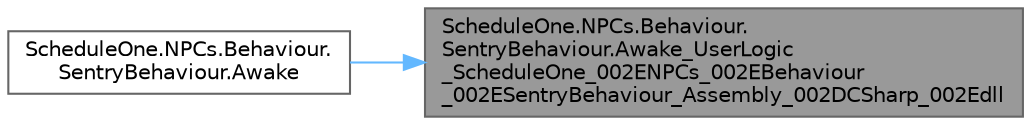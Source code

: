 digraph "ScheduleOne.NPCs.Behaviour.SentryBehaviour.Awake_UserLogic_ScheduleOne_002ENPCs_002EBehaviour_002ESentryBehaviour_Assembly_002DCSharp_002Edll"
{
 // LATEX_PDF_SIZE
  bgcolor="transparent";
  edge [fontname=Helvetica,fontsize=10,labelfontname=Helvetica,labelfontsize=10];
  node [fontname=Helvetica,fontsize=10,shape=box,height=0.2,width=0.4];
  rankdir="RL";
  Node1 [id="Node000001",label="ScheduleOne.NPCs.Behaviour.\lSentryBehaviour.Awake_UserLogic\l_ScheduleOne_002ENPCs_002EBehaviour\l_002ESentryBehaviour_Assembly_002DCSharp_002Edll",height=0.2,width=0.4,color="gray40", fillcolor="grey60", style="filled", fontcolor="black",tooltip=" "];
  Node1 -> Node2 [id="edge1_Node000001_Node000002",dir="back",color="steelblue1",style="solid",tooltip=" "];
  Node2 [id="Node000002",label="ScheduleOne.NPCs.Behaviour.\lSentryBehaviour.Awake",height=0.2,width=0.4,color="grey40", fillcolor="white", style="filled",URL="$class_schedule_one_1_1_n_p_cs_1_1_behaviour_1_1_sentry_behaviour.html#abc7ee97f36089b3160f353ed7f0ec1e8",tooltip=" "];
}
